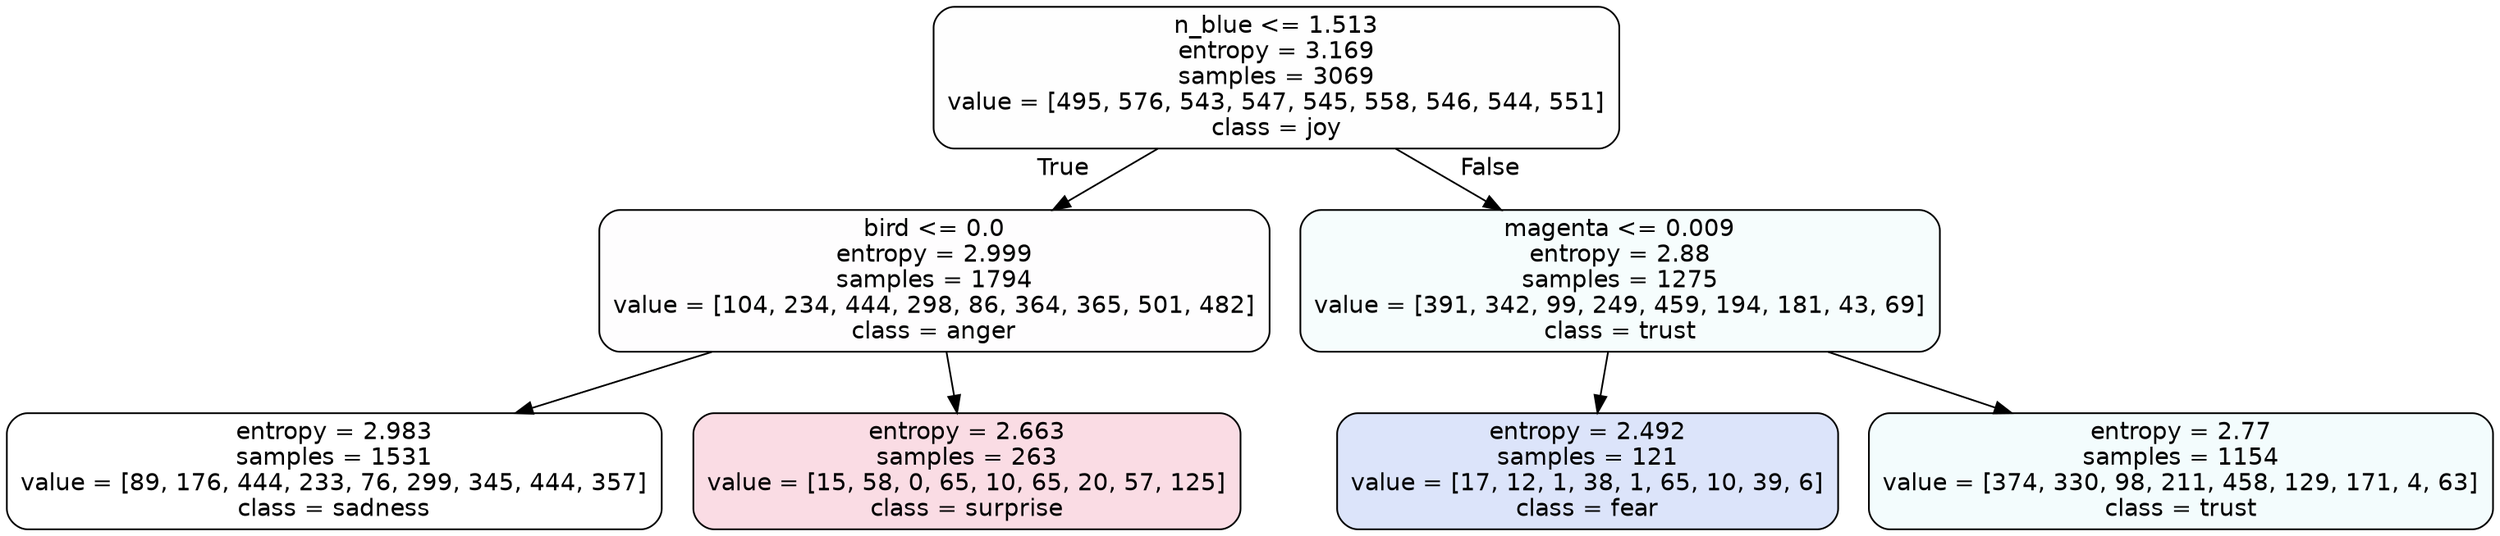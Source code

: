 digraph Tree {
node [shape=box, style="filled, rounded", color="black", fontname=helvetica] ;
edge [fontname=helvetica] ;
0 [label="n_blue <= 1.513\nentropy = 3.169\nsamples = 3069\nvalue = [495, 576, 543, 547, 545, 558, 546, 544, 551]\nclass = joy", fillcolor="#d7e53901"] ;
1 [label="bird <= 0.0\nentropy = 2.999\nsamples = 1794\nvalue = [104, 234, 444, 298, 86, 364, 365, 501, 482]\nclass = anger", fillcolor="#e539d702"] ;
0 -> 1 [labeldistance=2.5, labelangle=45, headlabel="True"] ;
2 [label="entropy = 2.983\nsamples = 1531\nvalue = [89, 176, 444, 233, 76, 299, 345, 444, 357]\nclass = sadness", fillcolor="#64e53900"] ;
1 -> 2 ;
3 [label="entropy = 2.663\nsamples = 263\nvalue = [15, 58, 0, 65, 10, 65, 20, 57, 125]\nclass = surprise", fillcolor="#e539642c"] ;
1 -> 3 ;
4 [label="magenta <= 0.009\nentropy = 2.88\nsamples = 1275\nvalue = [391, 342, 99, 249, 459, 194, 181, 43, 69]\nclass = trust", fillcolor="#39d7e50b"] ;
0 -> 4 [labeldistance=2.5, labelangle=-45, headlabel="False"] ;
5 [label="entropy = 2.492\nsamples = 121\nvalue = [17, 12, 1, 38, 1, 65, 10, 39, 6]\nclass = fear", fillcolor="#3964e52c"] ;
4 -> 5 ;
6 [label="entropy = 2.77\nsamples = 1154\nvalue = [374, 330, 98, 211, 458, 129, 171, 4, 63]\nclass = trust", fillcolor="#39d7e50f"] ;
4 -> 6 ;
}